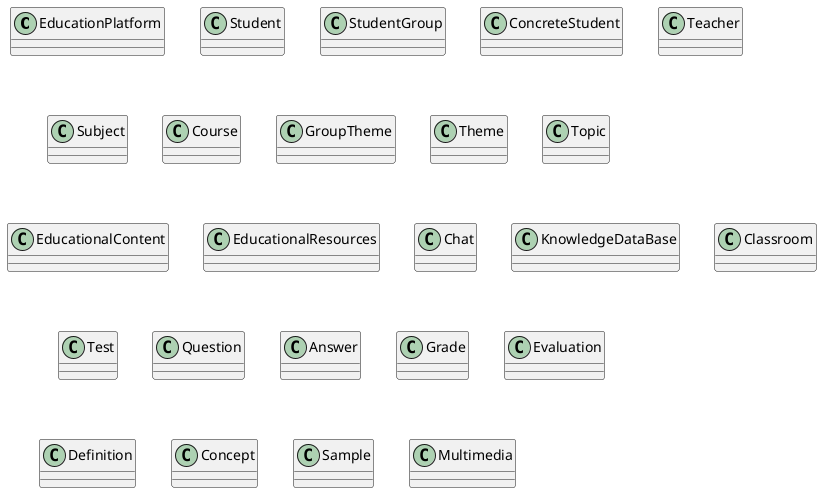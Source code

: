 @startuml EducationPlatformVocabulary
class EducationPlatform

class Student
class StudentGroup
class ConcreteStudent
class Teacher

'ojo diferentes nomenclaturas:  materia, tema, clase, etc
class Subject
class Course
class GroupTheme
class Theme
class Topic
class EducationalContent


class EducationalResources
class Chat
class KnowledgeDataBase
class Classroom

class Test
class Question
class Answer
class Grade
class Evaluation

class Definition
class Concept

class Sample

class Multimedia
@enduml